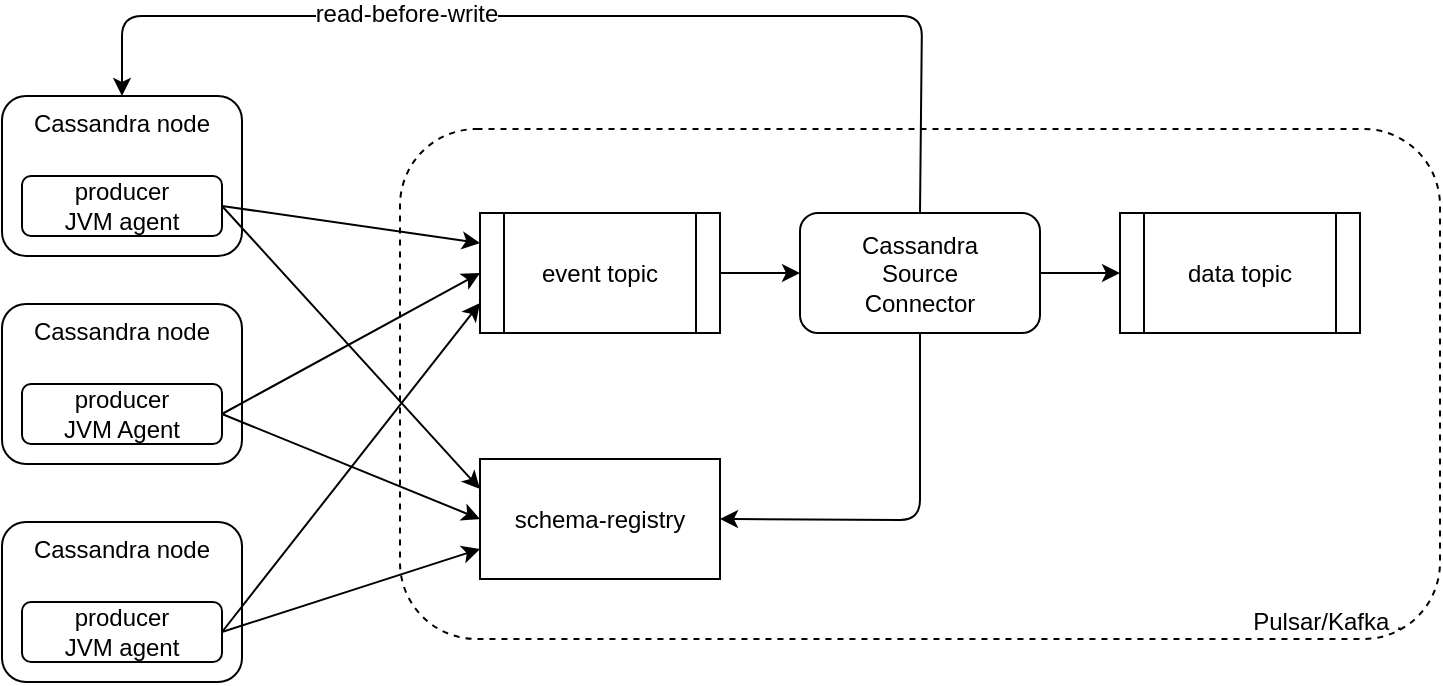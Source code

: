 <mxfile version="12.3.2" type="device" pages="1"><diagram id="4_cavDqAvXLKiaBHTVKC" name="Page-1"><mxGraphModel dx="1106" dy="788" grid="0" gridSize="10" guides="1" tooltips="1" connect="1" arrows="1" fold="1" page="1" pageScale="1" pageWidth="1169" pageHeight="827" math="0" shadow="0"><root><mxCell id="0"/><mxCell id="1" parent="0"/><mxCell id="XGpy_u25euei-KWPqZ7Q-17" value="Pulsar/Kafka .&amp;nbsp; &amp;nbsp; &amp;nbsp;" style="rounded=1;whiteSpace=wrap;html=1;fillColor=none;dashed=1;verticalAlign=bottom;align=right;" parent="1" vertex="1"><mxGeometry x="359" y="136.5" width="520" height="255" as="geometry"/></mxCell><mxCell id="XGpy_u25euei-KWPqZ7Q-1" value="Cassandra node" style="rounded=1;whiteSpace=wrap;html=1;verticalAlign=top;" parent="1" vertex="1"><mxGeometry x="160" y="120" width="120" height="80" as="geometry"/></mxCell><mxCell id="XGpy_u25euei-KWPqZ7Q-2" value="producer &lt;br&gt;JVM agent" style="rounded=1;whiteSpace=wrap;html=1;" parent="1" vertex="1"><mxGeometry x="170" y="160" width="100" height="30" as="geometry"/></mxCell><mxCell id="XGpy_u25euei-KWPqZ7Q-3" value="event topic" style="shape=process;whiteSpace=wrap;html=1;backgroundOutline=1;" parent="1" vertex="1"><mxGeometry x="399" y="178.5" width="120" height="60" as="geometry"/></mxCell><mxCell id="XGpy_u25euei-KWPqZ7Q-4" value="Cassandra node" style="rounded=1;whiteSpace=wrap;html=1;verticalAlign=top;" parent="1" vertex="1"><mxGeometry x="160" y="224" width="120" height="80" as="geometry"/></mxCell><mxCell id="XGpy_u25euei-KWPqZ7Q-5" value="producer&lt;br&gt;JVM Agent" style="rounded=1;whiteSpace=wrap;html=1;" parent="1" vertex="1"><mxGeometry x="170" y="264" width="100" height="30" as="geometry"/></mxCell><mxCell id="XGpy_u25euei-KWPqZ7Q-6" value="Cassandra node" style="rounded=1;whiteSpace=wrap;html=1;verticalAlign=top;" parent="1" vertex="1"><mxGeometry x="160" y="333" width="120" height="80" as="geometry"/></mxCell><mxCell id="XGpy_u25euei-KWPqZ7Q-7" value="producer&lt;br&gt;JVM agent" style="rounded=1;whiteSpace=wrap;html=1;" parent="1" vertex="1"><mxGeometry x="170" y="373" width="100" height="30" as="geometry"/></mxCell><mxCell id="XGpy_u25euei-KWPqZ7Q-8" value="Cassandra&lt;br&gt;Source&lt;br&gt;Connector" style="rounded=1;whiteSpace=wrap;html=1;" parent="1" vertex="1"><mxGeometry x="559" y="178.5" width="120" height="60" as="geometry"/></mxCell><mxCell id="XGpy_u25euei-KWPqZ7Q-9" value="data topic" style="shape=process;whiteSpace=wrap;html=1;backgroundOutline=1;" parent="1" vertex="1"><mxGeometry x="719" y="178.5" width="120" height="60" as="geometry"/></mxCell><mxCell id="XGpy_u25euei-KWPqZ7Q-10" value="" style="endArrow=classic;html=1;exitX=1;exitY=0.5;exitDx=0;exitDy=0;entryX=0;entryY=0.25;entryDx=0;entryDy=0;" parent="1" source="XGpy_u25euei-KWPqZ7Q-2" target="XGpy_u25euei-KWPqZ7Q-3" edge="1"><mxGeometry width="50" height="50" relative="1" as="geometry"><mxPoint x="320" y="200" as="sourcePoint"/><mxPoint x="370" y="150" as="targetPoint"/></mxGeometry></mxCell><mxCell id="XGpy_u25euei-KWPqZ7Q-11" value="" style="endArrow=classic;html=1;exitX=1;exitY=0.5;exitDx=0;exitDy=0;entryX=0;entryY=0.75;entryDx=0;entryDy=0;" parent="1" source="XGpy_u25euei-KWPqZ7Q-7" target="XGpy_u25euei-KWPqZ7Q-3" edge="1"><mxGeometry width="50" height="50" relative="1" as="geometry"><mxPoint x="250" y="170" as="sourcePoint"/><mxPoint x="370" y="275" as="targetPoint"/></mxGeometry></mxCell><mxCell id="XGpy_u25euei-KWPqZ7Q-12" value="" style="endArrow=classic;html=1;exitX=1;exitY=0.5;exitDx=0;exitDy=0;entryX=0;entryY=0.5;entryDx=0;entryDy=0;" parent="1" source="XGpy_u25euei-KWPqZ7Q-5" target="XGpy_u25euei-KWPqZ7Q-3" edge="1"><mxGeometry width="50" height="50" relative="1" as="geometry"><mxPoint x="250" y="410" as="sourcePoint"/><mxPoint x="370" y="305" as="targetPoint"/></mxGeometry></mxCell><mxCell id="XGpy_u25euei-KWPqZ7Q-13" value="" style="endArrow=classic;html=1;exitX=1;exitY=0.5;exitDx=0;exitDy=0;entryX=0;entryY=0.5;entryDx=0;entryDy=0;" parent="1" source="XGpy_u25euei-KWPqZ7Q-3" target="XGpy_u25euei-KWPqZ7Q-8" edge="1"><mxGeometry width="50" height="50" relative="1" as="geometry"><mxPoint x="249" y="218.5" as="sourcePoint"/><mxPoint x="369" y="218.5" as="targetPoint"/></mxGeometry></mxCell><mxCell id="XGpy_u25euei-KWPqZ7Q-14" value="" style="endArrow=classic;html=1;exitX=1;exitY=0.5;exitDx=0;exitDy=0;entryX=0;entryY=0.5;entryDx=0;entryDy=0;" parent="1" source="XGpy_u25euei-KWPqZ7Q-8" target="XGpy_u25euei-KWPqZ7Q-9" edge="1"><mxGeometry width="50" height="50" relative="1" as="geometry"><mxPoint x="259" y="228.5" as="sourcePoint"/><mxPoint x="379" y="228.5" as="targetPoint"/></mxGeometry></mxCell><mxCell id="XGpy_u25euei-KWPqZ7Q-15" value="" style="endArrow=classic;html=1;exitX=0.5;exitY=0;exitDx=0;exitDy=0;entryX=0.5;entryY=0;entryDx=0;entryDy=0;" parent="1" source="XGpy_u25euei-KWPqZ7Q-8" target="XGpy_u25euei-KWPqZ7Q-1" edge="1"><mxGeometry width="50" height="50" relative="1" as="geometry"><mxPoint x="590" y="190" as="sourcePoint"/><mxPoint x="640" y="140" as="targetPoint"/><Array as="points"><mxPoint x="620" y="80"/><mxPoint x="220" y="80"/></Array></mxGeometry></mxCell><mxCell id="XGpy_u25euei-KWPqZ7Q-16" value="read-before-write" style="text;html=1;align=center;verticalAlign=middle;resizable=0;points=[];;labelBackgroundColor=#ffffff;" parent="XGpy_u25euei-KWPqZ7Q-15" vertex="1" connectable="0"><mxGeometry x="0.325" y="-1" relative="1" as="geometry"><mxPoint as="offset"/></mxGeometry></mxCell><mxCell id="P3qTHfL5-qpHH5hhHUSX-2" value="" style="endArrow=classic;html=1;entryX=0;entryY=0.75;entryDx=0;entryDy=0;exitX=1;exitY=0.5;exitDx=0;exitDy=0;" edge="1" parent="1" source="XGpy_u25euei-KWPqZ7Q-7" target="P3qTHfL5-qpHH5hhHUSX-6"><mxGeometry width="50" height="50" relative="1" as="geometry"><mxPoint x="474" y="454" as="sourcePoint"/><mxPoint x="404" y="381" as="targetPoint"/></mxGeometry></mxCell><mxCell id="P3qTHfL5-qpHH5hhHUSX-3" value="" style="endArrow=classic;html=1;exitX=0.5;exitY=1;exitDx=0;exitDy=0;entryX=1;entryY=0.5;entryDx=0;entryDy=0;" edge="1" parent="1" source="XGpy_u25euei-KWPqZ7Q-8" target="P3qTHfL5-qpHH5hhHUSX-6"><mxGeometry width="50" height="50" relative="1" as="geometry"><mxPoint x="734" y="324.5" as="sourcePoint"/><mxPoint x="475" y="309.5" as="targetPoint"/><Array as="points"><mxPoint x="619" y="332"/></Array></mxGeometry></mxCell><mxCell id="P3qTHfL5-qpHH5hhHUSX-4" value="" style="endArrow=classic;html=1;exitX=1;exitY=0.5;exitDx=0;exitDy=0;entryX=0;entryY=0.5;entryDx=0;entryDy=0;" edge="1" parent="1" source="XGpy_u25euei-KWPqZ7Q-5" target="P3qTHfL5-qpHH5hhHUSX-6"><mxGeometry width="50" height="50" relative="1" as="geometry"><mxPoint x="280" y="404.25" as="sourcePoint"/><mxPoint x="404" y="381" as="targetPoint"/></mxGeometry></mxCell><mxCell id="P3qTHfL5-qpHH5hhHUSX-5" value="" style="endArrow=classic;html=1;exitX=1;exitY=0.5;exitDx=0;exitDy=0;entryX=0;entryY=0.25;entryDx=0;entryDy=0;" edge="1" parent="1" source="XGpy_u25euei-KWPqZ7Q-2" target="P3qTHfL5-qpHH5hhHUSX-6"><mxGeometry width="50" height="50" relative="1" as="geometry"><mxPoint x="280" y="289" as="sourcePoint"/><mxPoint x="404" y="381" as="targetPoint"/></mxGeometry></mxCell><mxCell id="P3qTHfL5-qpHH5hhHUSX-6" value="schema-registry" style="rounded=0;whiteSpace=wrap;html=1;" vertex="1" parent="1"><mxGeometry x="399" y="301.5" width="120" height="60" as="geometry"/></mxCell></root></mxGraphModel></diagram></mxfile>